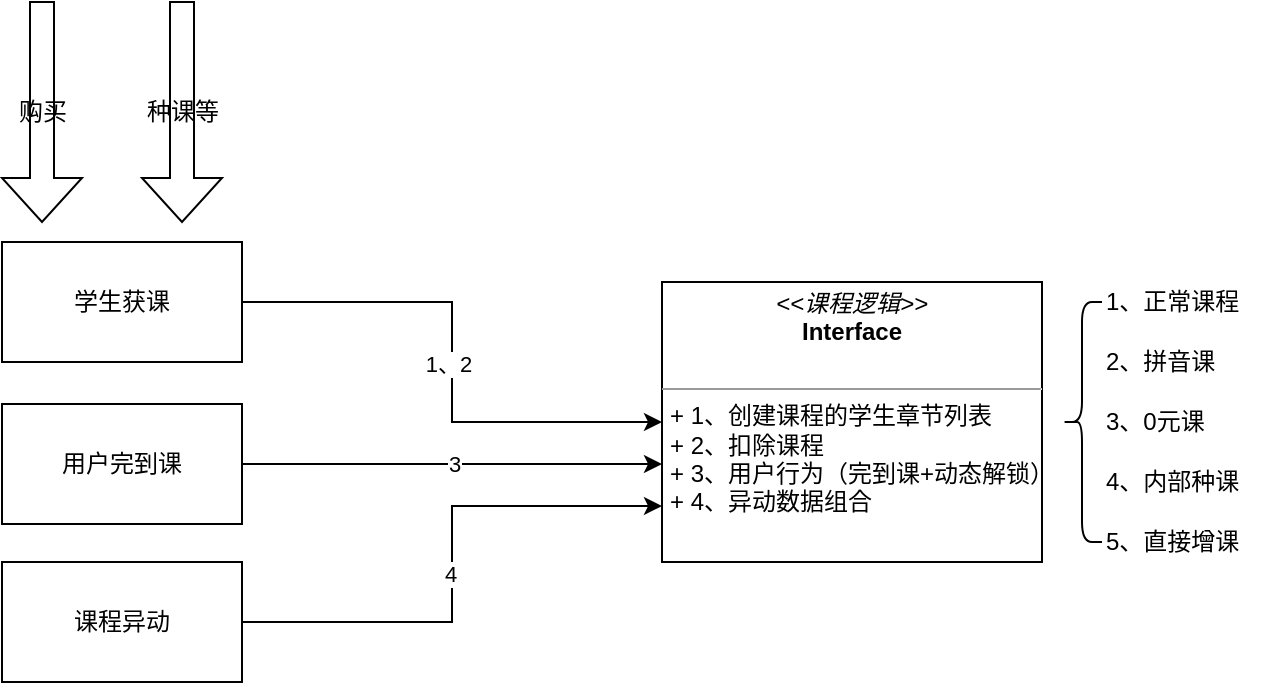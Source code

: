 <mxfile version="14.6.6" type="github">
  <diagram id="LcJHP_yqSGQxax1PCTqO" name="Page-1">
    <mxGraphModel dx="1298" dy="808" grid="1" gridSize="10" guides="1" tooltips="1" connect="1" arrows="1" fold="1" page="1" pageScale="1" pageWidth="827" pageHeight="1169" math="0" shadow="0">
      <root>
        <mxCell id="0" />
        <mxCell id="1" parent="0" />
        <mxCell id="d08K_uHXu6tvHsL5vNHd-1" value="&lt;p style=&quot;margin: 0px ; margin-top: 4px ; text-align: center&quot;&gt;&lt;i&gt;&amp;lt;&amp;lt;课程逻辑&amp;gt;&amp;gt;&lt;/i&gt;&lt;br&gt;&lt;b&gt;Interface&lt;/b&gt;&lt;/p&gt;&lt;p style=&quot;margin: 0px ; margin-left: 4px&quot;&gt;&lt;br&gt;&lt;/p&gt;&lt;hr size=&quot;1&quot;&gt;&lt;p style=&quot;margin: 0px ; margin-left: 4px&quot;&gt;+ 1、创建课程的学生章节列表&lt;br&gt;+ 2、扣除课程&lt;/p&gt;&lt;p style=&quot;margin: 0px ; margin-left: 4px&quot;&gt;+ 3、用户行为（完到课+动态解锁）&lt;/p&gt;&lt;p style=&quot;margin: 0px ; margin-left: 4px&quot;&gt;+ 4、异动数据组合&lt;/p&gt;" style="verticalAlign=top;align=left;overflow=fill;fontSize=12;fontFamily=Helvetica;html=1;" vertex="1" parent="1">
          <mxGeometry x="460" y="270" width="190" height="140" as="geometry" />
        </mxCell>
        <mxCell id="d08K_uHXu6tvHsL5vNHd-8" style="edgeStyle=orthogonalEdgeStyle;rounded=0;orthogonalLoop=1;jettySize=auto;html=1;entryX=0;entryY=0.5;entryDx=0;entryDy=0;" edge="1" parent="1" source="d08K_uHXu6tvHsL5vNHd-3" target="d08K_uHXu6tvHsL5vNHd-1">
          <mxGeometry relative="1" as="geometry" />
        </mxCell>
        <mxCell id="d08K_uHXu6tvHsL5vNHd-9" value="1、2" style="edgeLabel;html=1;align=center;verticalAlign=middle;resizable=0;points=[];" vertex="1" connectable="0" parent="d08K_uHXu6tvHsL5vNHd-8">
          <mxGeometry x="0.007" y="-2" relative="1" as="geometry">
            <mxPoint as="offset" />
          </mxGeometry>
        </mxCell>
        <mxCell id="d08K_uHXu6tvHsL5vNHd-3" value="学生获课" style="rounded=0;whiteSpace=wrap;html=1;" vertex="1" parent="1">
          <mxGeometry x="130" y="250" width="120" height="60" as="geometry" />
        </mxCell>
        <mxCell id="d08K_uHXu6tvHsL5vNHd-4" value="" style="shape=singleArrow;direction=south;whiteSpace=wrap;html=1;" vertex="1" parent="1">
          <mxGeometry x="130" y="130" width="40" height="110" as="geometry" />
        </mxCell>
        <mxCell id="d08K_uHXu6tvHsL5vNHd-5" value="购买" style="text;html=1;align=center;verticalAlign=middle;resizable=0;points=[];autosize=1;strokeColor=none;" vertex="1" parent="1">
          <mxGeometry x="130" y="175" width="40" height="20" as="geometry" />
        </mxCell>
        <mxCell id="d08K_uHXu6tvHsL5vNHd-6" value="" style="shape=singleArrow;direction=south;whiteSpace=wrap;html=1;" vertex="1" parent="1">
          <mxGeometry x="200" y="130" width="40" height="110" as="geometry" />
        </mxCell>
        <mxCell id="d08K_uHXu6tvHsL5vNHd-7" value="种课等" style="text;html=1;align=center;verticalAlign=middle;resizable=0;points=[];autosize=1;strokeColor=none;" vertex="1" parent="1">
          <mxGeometry x="195" y="175" width="50" height="20" as="geometry" />
        </mxCell>
        <mxCell id="d08K_uHXu6tvHsL5vNHd-10" value="" style="shape=curlyBracket;whiteSpace=wrap;html=1;rounded=1;" vertex="1" parent="1">
          <mxGeometry x="660" y="280" width="20" height="120" as="geometry" />
        </mxCell>
        <mxCell id="d08K_uHXu6tvHsL5vNHd-12" value="1、正常课程" style="text;html=1;align=left;verticalAlign=middle;resizable=0;points=[];autosize=1;strokeColor=none;" vertex="1" parent="1">
          <mxGeometry x="680" y="270" width="80" height="20" as="geometry" />
        </mxCell>
        <mxCell id="d08K_uHXu6tvHsL5vNHd-13" value="2、拼音课" style="text;html=1;align=left;verticalAlign=middle;resizable=0;points=[];autosize=1;strokeColor=none;" vertex="1" parent="1">
          <mxGeometry x="680" y="300" width="70" height="20" as="geometry" />
        </mxCell>
        <mxCell id="d08K_uHXu6tvHsL5vNHd-14" value="3、0元课" style="text;html=1;align=left;verticalAlign=middle;resizable=0;points=[];autosize=1;strokeColor=none;" vertex="1" parent="1">
          <mxGeometry x="680" y="330" width="60" height="20" as="geometry" />
        </mxCell>
        <mxCell id="d08K_uHXu6tvHsL5vNHd-15" value="4、内部种课" style="text;html=1;align=left;verticalAlign=middle;resizable=0;points=[];autosize=1;strokeColor=none;" vertex="1" parent="1">
          <mxGeometry x="680" y="360" width="80" height="20" as="geometry" />
        </mxCell>
        <mxCell id="d08K_uHXu6tvHsL5vNHd-16" value="5、直接增课" style="text;html=1;align=left;verticalAlign=middle;resizable=0;points=[];autosize=1;strokeColor=none;" vertex="1" parent="1">
          <mxGeometry x="680" y="390" width="80" height="20" as="geometry" />
        </mxCell>
        <mxCell id="d08K_uHXu6tvHsL5vNHd-18" style="edgeStyle=orthogonalEdgeStyle;rounded=0;orthogonalLoop=1;jettySize=auto;html=1;entryX=0;entryY=0.65;entryDx=0;entryDy=0;entryPerimeter=0;" edge="1" parent="1" source="d08K_uHXu6tvHsL5vNHd-17" target="d08K_uHXu6tvHsL5vNHd-1">
          <mxGeometry relative="1" as="geometry" />
        </mxCell>
        <mxCell id="d08K_uHXu6tvHsL5vNHd-19" value="3" style="edgeLabel;html=1;align=center;verticalAlign=middle;resizable=0;points=[];" vertex="1" connectable="0" parent="d08K_uHXu6tvHsL5vNHd-18">
          <mxGeometry x="0.004" relative="1" as="geometry">
            <mxPoint as="offset" />
          </mxGeometry>
        </mxCell>
        <mxCell id="d08K_uHXu6tvHsL5vNHd-17" value="用户完到课" style="rounded=0;whiteSpace=wrap;html=1;align=center;" vertex="1" parent="1">
          <mxGeometry x="130" y="331" width="120" height="60" as="geometry" />
        </mxCell>
        <mxCell id="d08K_uHXu6tvHsL5vNHd-21" style="edgeStyle=orthogonalEdgeStyle;rounded=0;orthogonalLoop=1;jettySize=auto;html=1;exitX=1;exitY=0.5;exitDx=0;exitDy=0;entryX=0;entryY=0.8;entryDx=0;entryDy=0;entryPerimeter=0;" edge="1" parent="1" source="d08K_uHXu6tvHsL5vNHd-20" target="d08K_uHXu6tvHsL5vNHd-1">
          <mxGeometry relative="1" as="geometry" />
        </mxCell>
        <mxCell id="d08K_uHXu6tvHsL5vNHd-23" value="4" style="edgeLabel;html=1;align=center;verticalAlign=middle;resizable=0;points=[];" vertex="1" connectable="0" parent="d08K_uHXu6tvHsL5vNHd-21">
          <mxGeometry x="-0.033" y="1" relative="1" as="geometry">
            <mxPoint as="offset" />
          </mxGeometry>
        </mxCell>
        <mxCell id="d08K_uHXu6tvHsL5vNHd-20" value="课程异动" style="rounded=0;whiteSpace=wrap;html=1;align=center;" vertex="1" parent="1">
          <mxGeometry x="130" y="410" width="120" height="60" as="geometry" />
        </mxCell>
      </root>
    </mxGraphModel>
  </diagram>
</mxfile>
